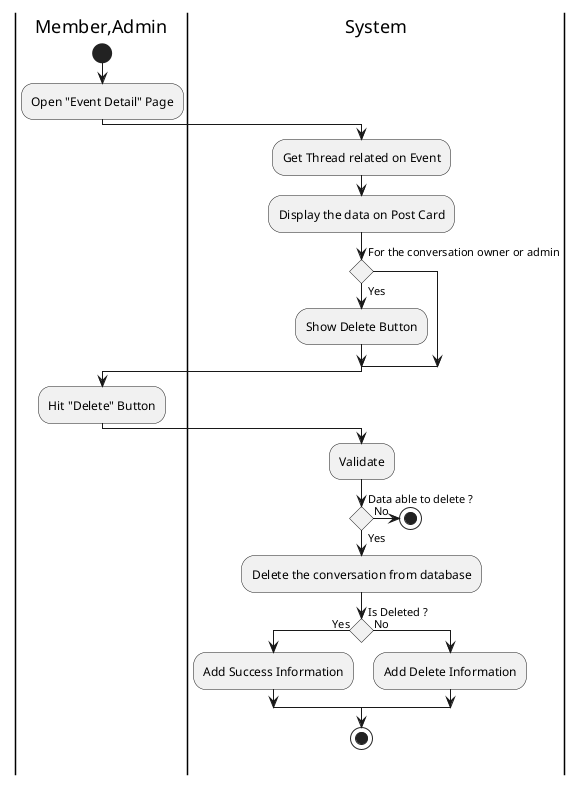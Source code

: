 @startuml DeleteConversation

skinparam ConditionEndStyle hline
skinparam conditionStyle diamond
skinparam Monochrome true
skinparam Shadowing false

|Member,Admin|
start
:Open "Event Detail" Page;

|System|
:Get Thread related on Event;
:Display the data on Post Card;
if (For the conversation owner or admin) then (Yes)
    :Show Delete Button;
endif

|Member,Admin|
:Hit "Delete" Button;

|System|
:Validate;

if (Data able to delete ?) then (Yes)
    :Delete the conversation from database;

    if (Is Deleted ?) then (Yes)
        :Add Success Information;
    else (No)
        :Add Delete Information;
    endif

    stop
else (No)
    stop
endif

@enduml